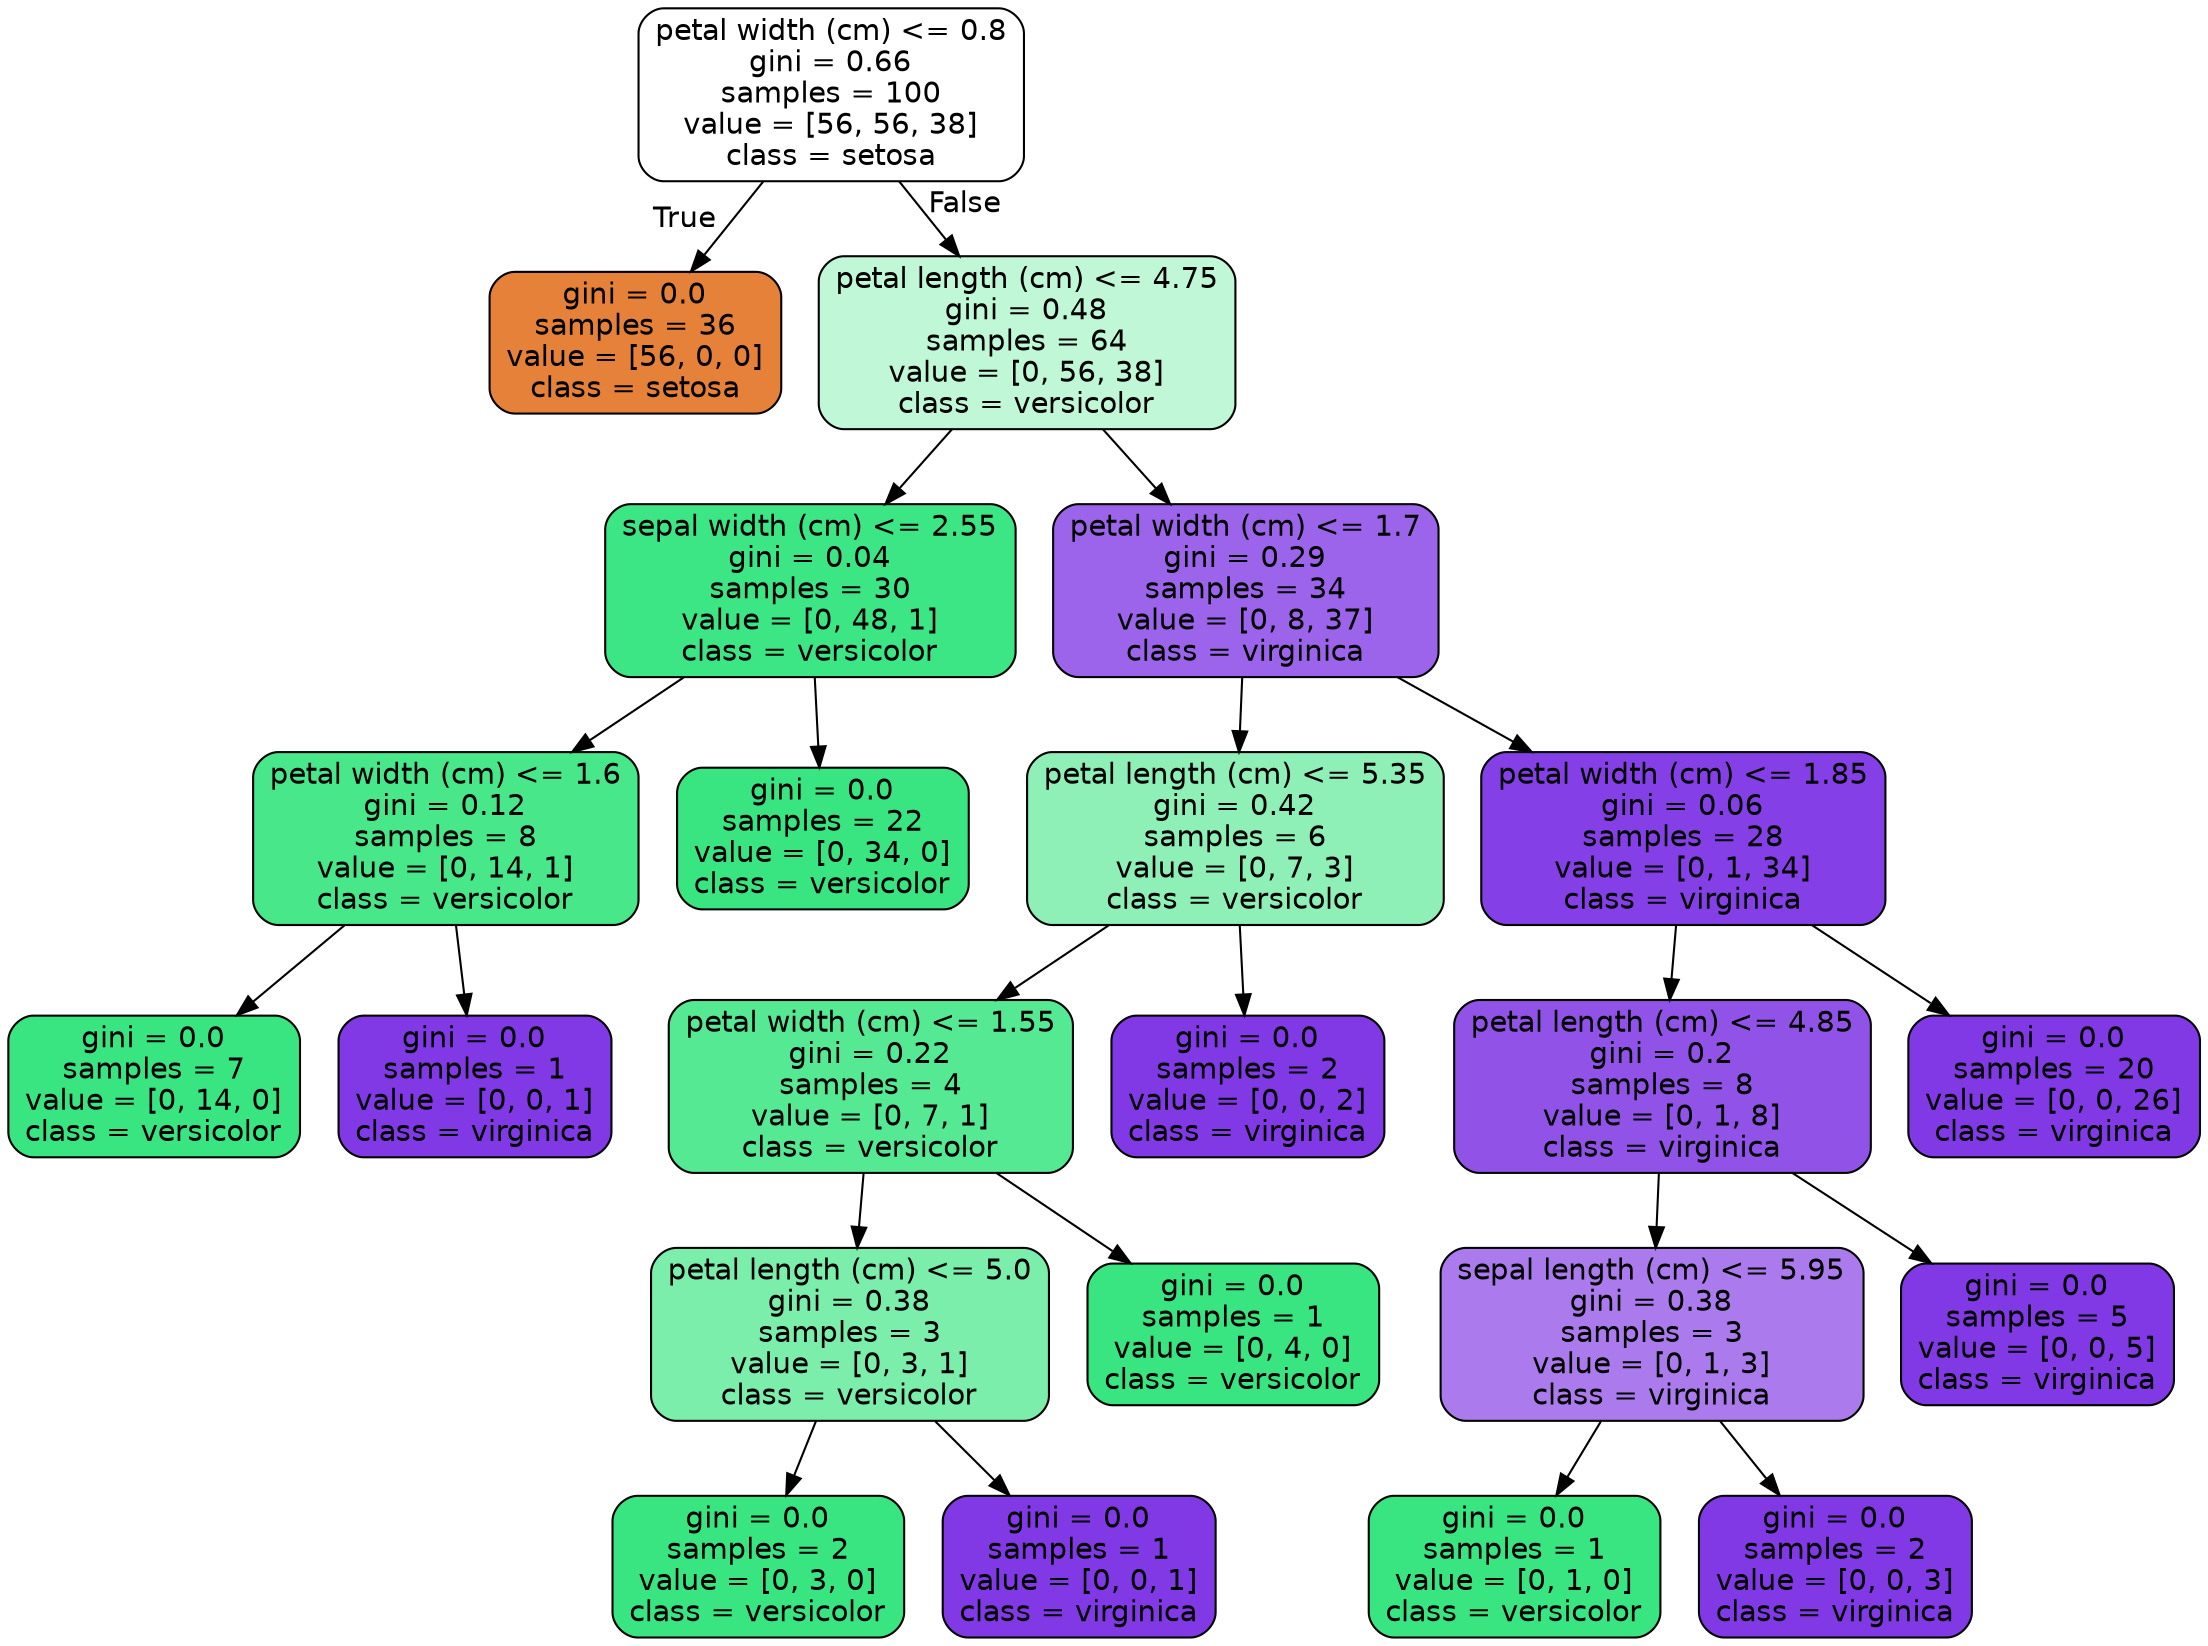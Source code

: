 digraph Tree {
node [shape=box, style="filled, rounded", color="black", fontname=helvetica] ;
edge [fontname=helvetica] ;
0 [label="petal width (cm) <= 0.8\ngini = 0.66\nsamples = 100\nvalue = [56, 56, 38]\nclass = setosa", fillcolor="#ffffff"] ;
1 [label="gini = 0.0\nsamples = 36\nvalue = [56, 0, 0]\nclass = setosa", fillcolor="#e58139"] ;
0 -> 1 [labeldistance=2.5, labelangle=45, headlabel="True"] ;
2 [label="petal length (cm) <= 4.75\ngini = 0.48\nsamples = 64\nvalue = [0, 56, 38]\nclass = versicolor", fillcolor="#bff7d7"] ;
0 -> 2 [labeldistance=2.5, labelangle=-45, headlabel="False"] ;
3 [label="sepal width (cm) <= 2.55\ngini = 0.04\nsamples = 30\nvalue = [0, 48, 1]\nclass = versicolor", fillcolor="#3de684"] ;
2 -> 3 ;
4 [label="petal width (cm) <= 1.6\ngini = 0.12\nsamples = 8\nvalue = [0, 14, 1]\nclass = versicolor", fillcolor="#47e78a"] ;
3 -> 4 ;
5 [label="gini = 0.0\nsamples = 7\nvalue = [0, 14, 0]\nclass = versicolor", fillcolor="#39e581"] ;
4 -> 5 ;
6 [label="gini = 0.0\nsamples = 1\nvalue = [0, 0, 1]\nclass = virginica", fillcolor="#8139e5"] ;
4 -> 6 ;
7 [label="gini = 0.0\nsamples = 22\nvalue = [0, 34, 0]\nclass = versicolor", fillcolor="#39e581"] ;
3 -> 7 ;
8 [label="petal width (cm) <= 1.7\ngini = 0.29\nsamples = 34\nvalue = [0, 8, 37]\nclass = virginica", fillcolor="#9c64eb"] ;
2 -> 8 ;
9 [label="petal length (cm) <= 5.35\ngini = 0.42\nsamples = 6\nvalue = [0, 7, 3]\nclass = versicolor", fillcolor="#8ef0b7"] ;
8 -> 9 ;
10 [label="petal width (cm) <= 1.55\ngini = 0.22\nsamples = 4\nvalue = [0, 7, 1]\nclass = versicolor", fillcolor="#55e993"] ;
9 -> 10 ;
11 [label="petal length (cm) <= 5.0\ngini = 0.38\nsamples = 3\nvalue = [0, 3, 1]\nclass = versicolor", fillcolor="#7beeab"] ;
10 -> 11 ;
12 [label="gini = 0.0\nsamples = 2\nvalue = [0, 3, 0]\nclass = versicolor", fillcolor="#39e581"] ;
11 -> 12 ;
13 [label="gini = 0.0\nsamples = 1\nvalue = [0, 0, 1]\nclass = virginica", fillcolor="#8139e5"] ;
11 -> 13 ;
14 [label="gini = 0.0\nsamples = 1\nvalue = [0, 4, 0]\nclass = versicolor", fillcolor="#39e581"] ;
10 -> 14 ;
15 [label="gini = 0.0\nsamples = 2\nvalue = [0, 0, 2]\nclass = virginica", fillcolor="#8139e5"] ;
9 -> 15 ;
16 [label="petal width (cm) <= 1.85\ngini = 0.06\nsamples = 28\nvalue = [0, 1, 34]\nclass = virginica", fillcolor="#853fe6"] ;
8 -> 16 ;
17 [label="petal length (cm) <= 4.85\ngini = 0.2\nsamples = 8\nvalue = [0, 1, 8]\nclass = virginica", fillcolor="#9152e8"] ;
16 -> 17 ;
18 [label="sepal length (cm) <= 5.95\ngini = 0.38\nsamples = 3\nvalue = [0, 1, 3]\nclass = virginica", fillcolor="#ab7bee"] ;
17 -> 18 ;
19 [label="gini = 0.0\nsamples = 1\nvalue = [0, 1, 0]\nclass = versicolor", fillcolor="#39e581"] ;
18 -> 19 ;
20 [label="gini = 0.0\nsamples = 2\nvalue = [0, 0, 3]\nclass = virginica", fillcolor="#8139e5"] ;
18 -> 20 ;
21 [label="gini = 0.0\nsamples = 5\nvalue = [0, 0, 5]\nclass = virginica", fillcolor="#8139e5"] ;
17 -> 21 ;
22 [label="gini = 0.0\nsamples = 20\nvalue = [0, 0, 26]\nclass = virginica", fillcolor="#8139e5"] ;
16 -> 22 ;
}